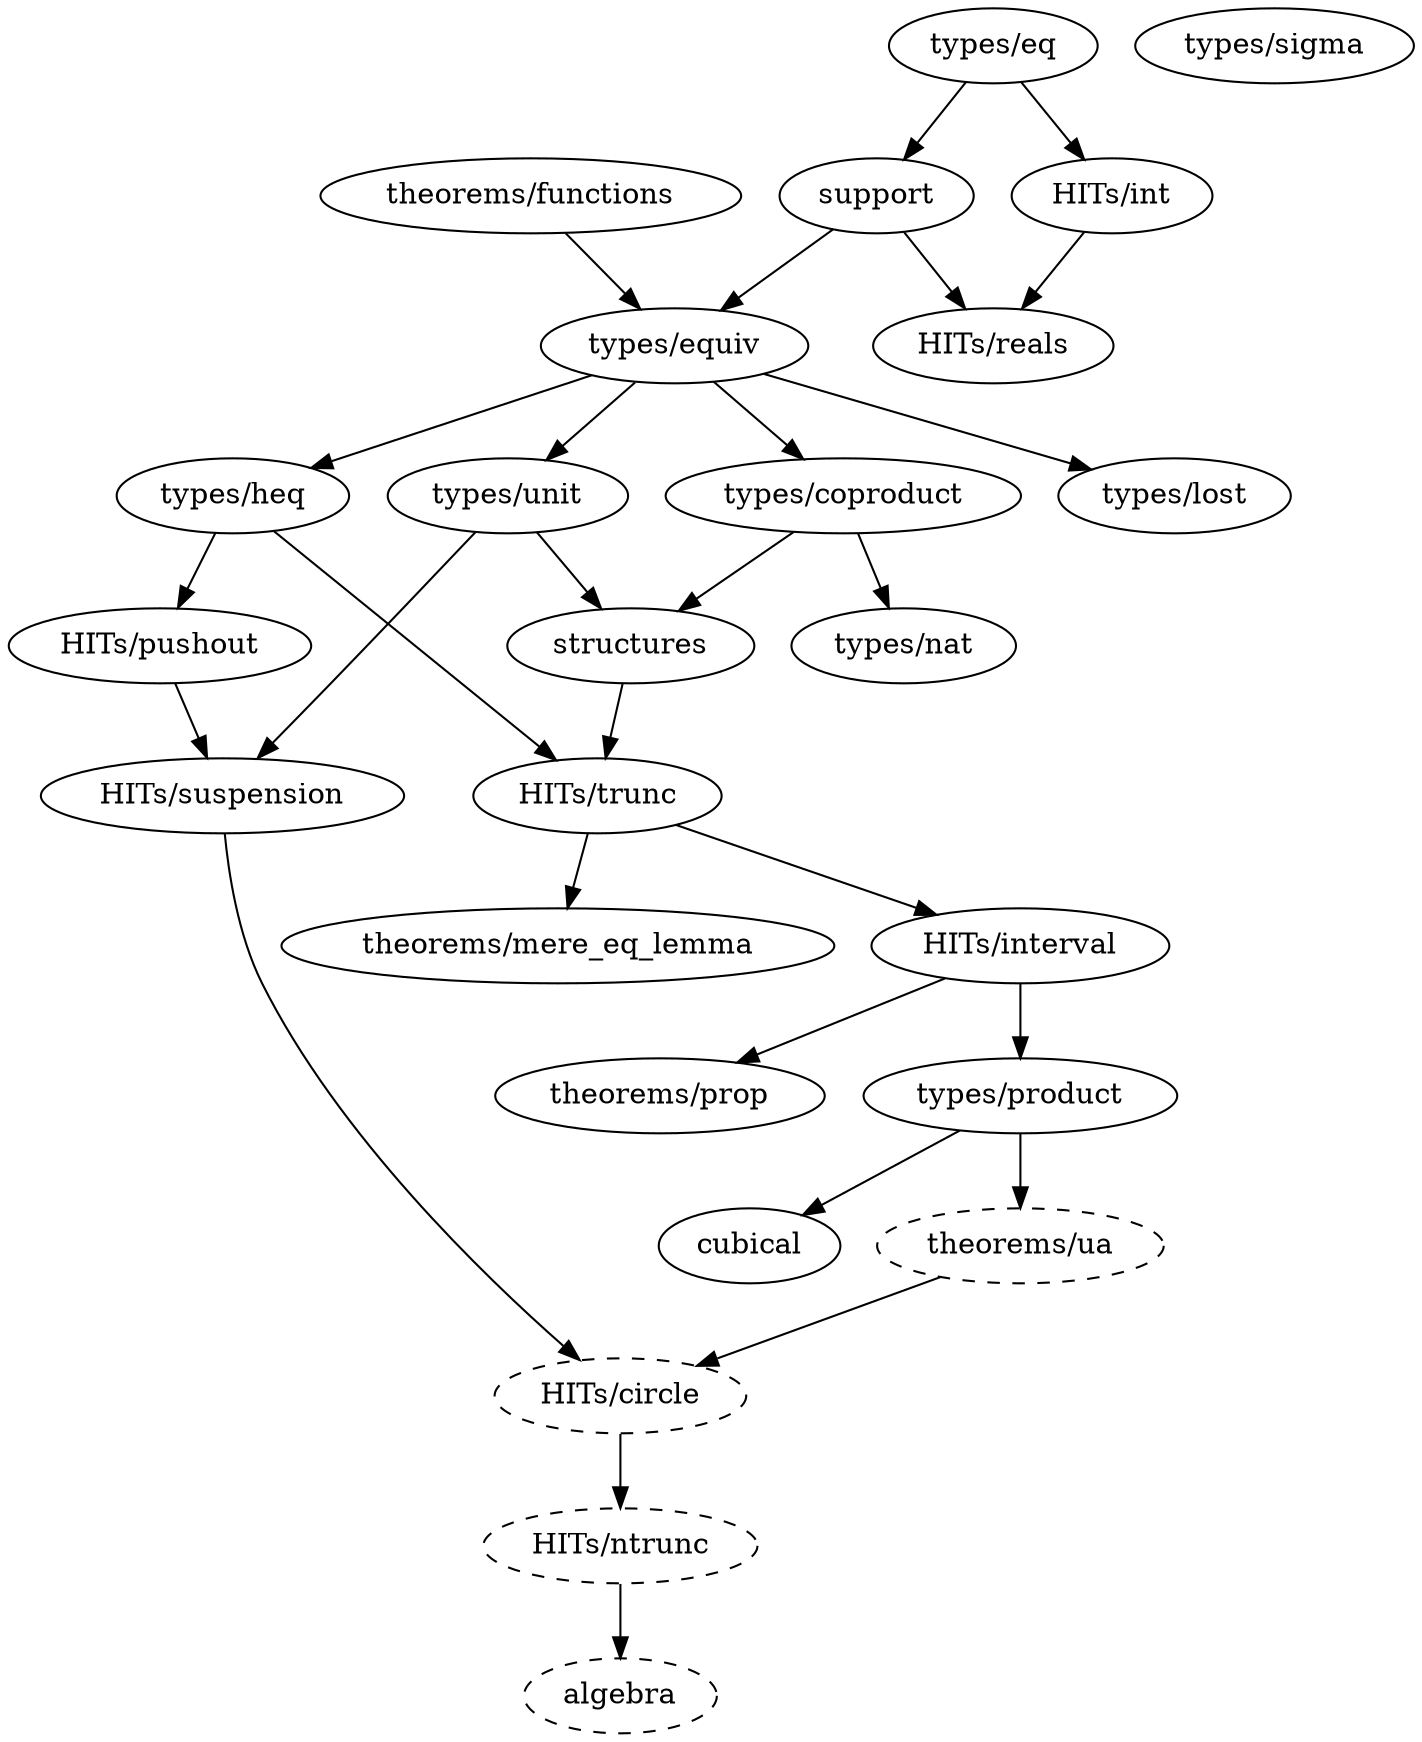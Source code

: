 digraph dependency_map {
  algebra [style=dashed]
  "HITs/ntrunc" -> algebra

  "HITs/circle" [style=dashed]
  "HITs/suspension" -> "HITs/circle"
  "theorems/ua" -> "HITs/circle"

  "types/equiv" -> "types/coproduct"

  "types/product" -> cubical

  "types/equiv" -> "types/heq"

  support -> "types/equiv"
  "theorems/functions" -> "types/equiv"

  "types/eq" -> "HITs/int"

  "HITs/trunc" -> "HITs/interval"

  "HITs/trunc" -> "theorems/mere_eq_lemma"

  "HITs/ntrunc" [style=dashed]
  "HITs/circle" -> "HITs/ntrunc"

  "HITs/interval" -> "types/product"

  "HITs/interval" -> "theorems/prop"

  "types/heq" -> "HITs/pushout"

  support -> "HITs/reals"
  "HITs/int" -> "HITs/reals"

  "types/unit" -> structures
  "types/coproduct" -> structures

  "types/eq" -> support

  "HITs/pushout" -> "HITs/suspension"
  "types/unit" -> "HITs/suspension"

  structures -> "HITs/trunc"
  "types/heq" -> "HITs/trunc"

  "theorems/ua" [style=dashed]
  "types/product" -> "theorems/ua"

  "types/equiv" -> "types/unit"

  "types/coproduct" -> "types/nat"

  "types/equiv" -> "types/lost"

  "types/sigma"
}